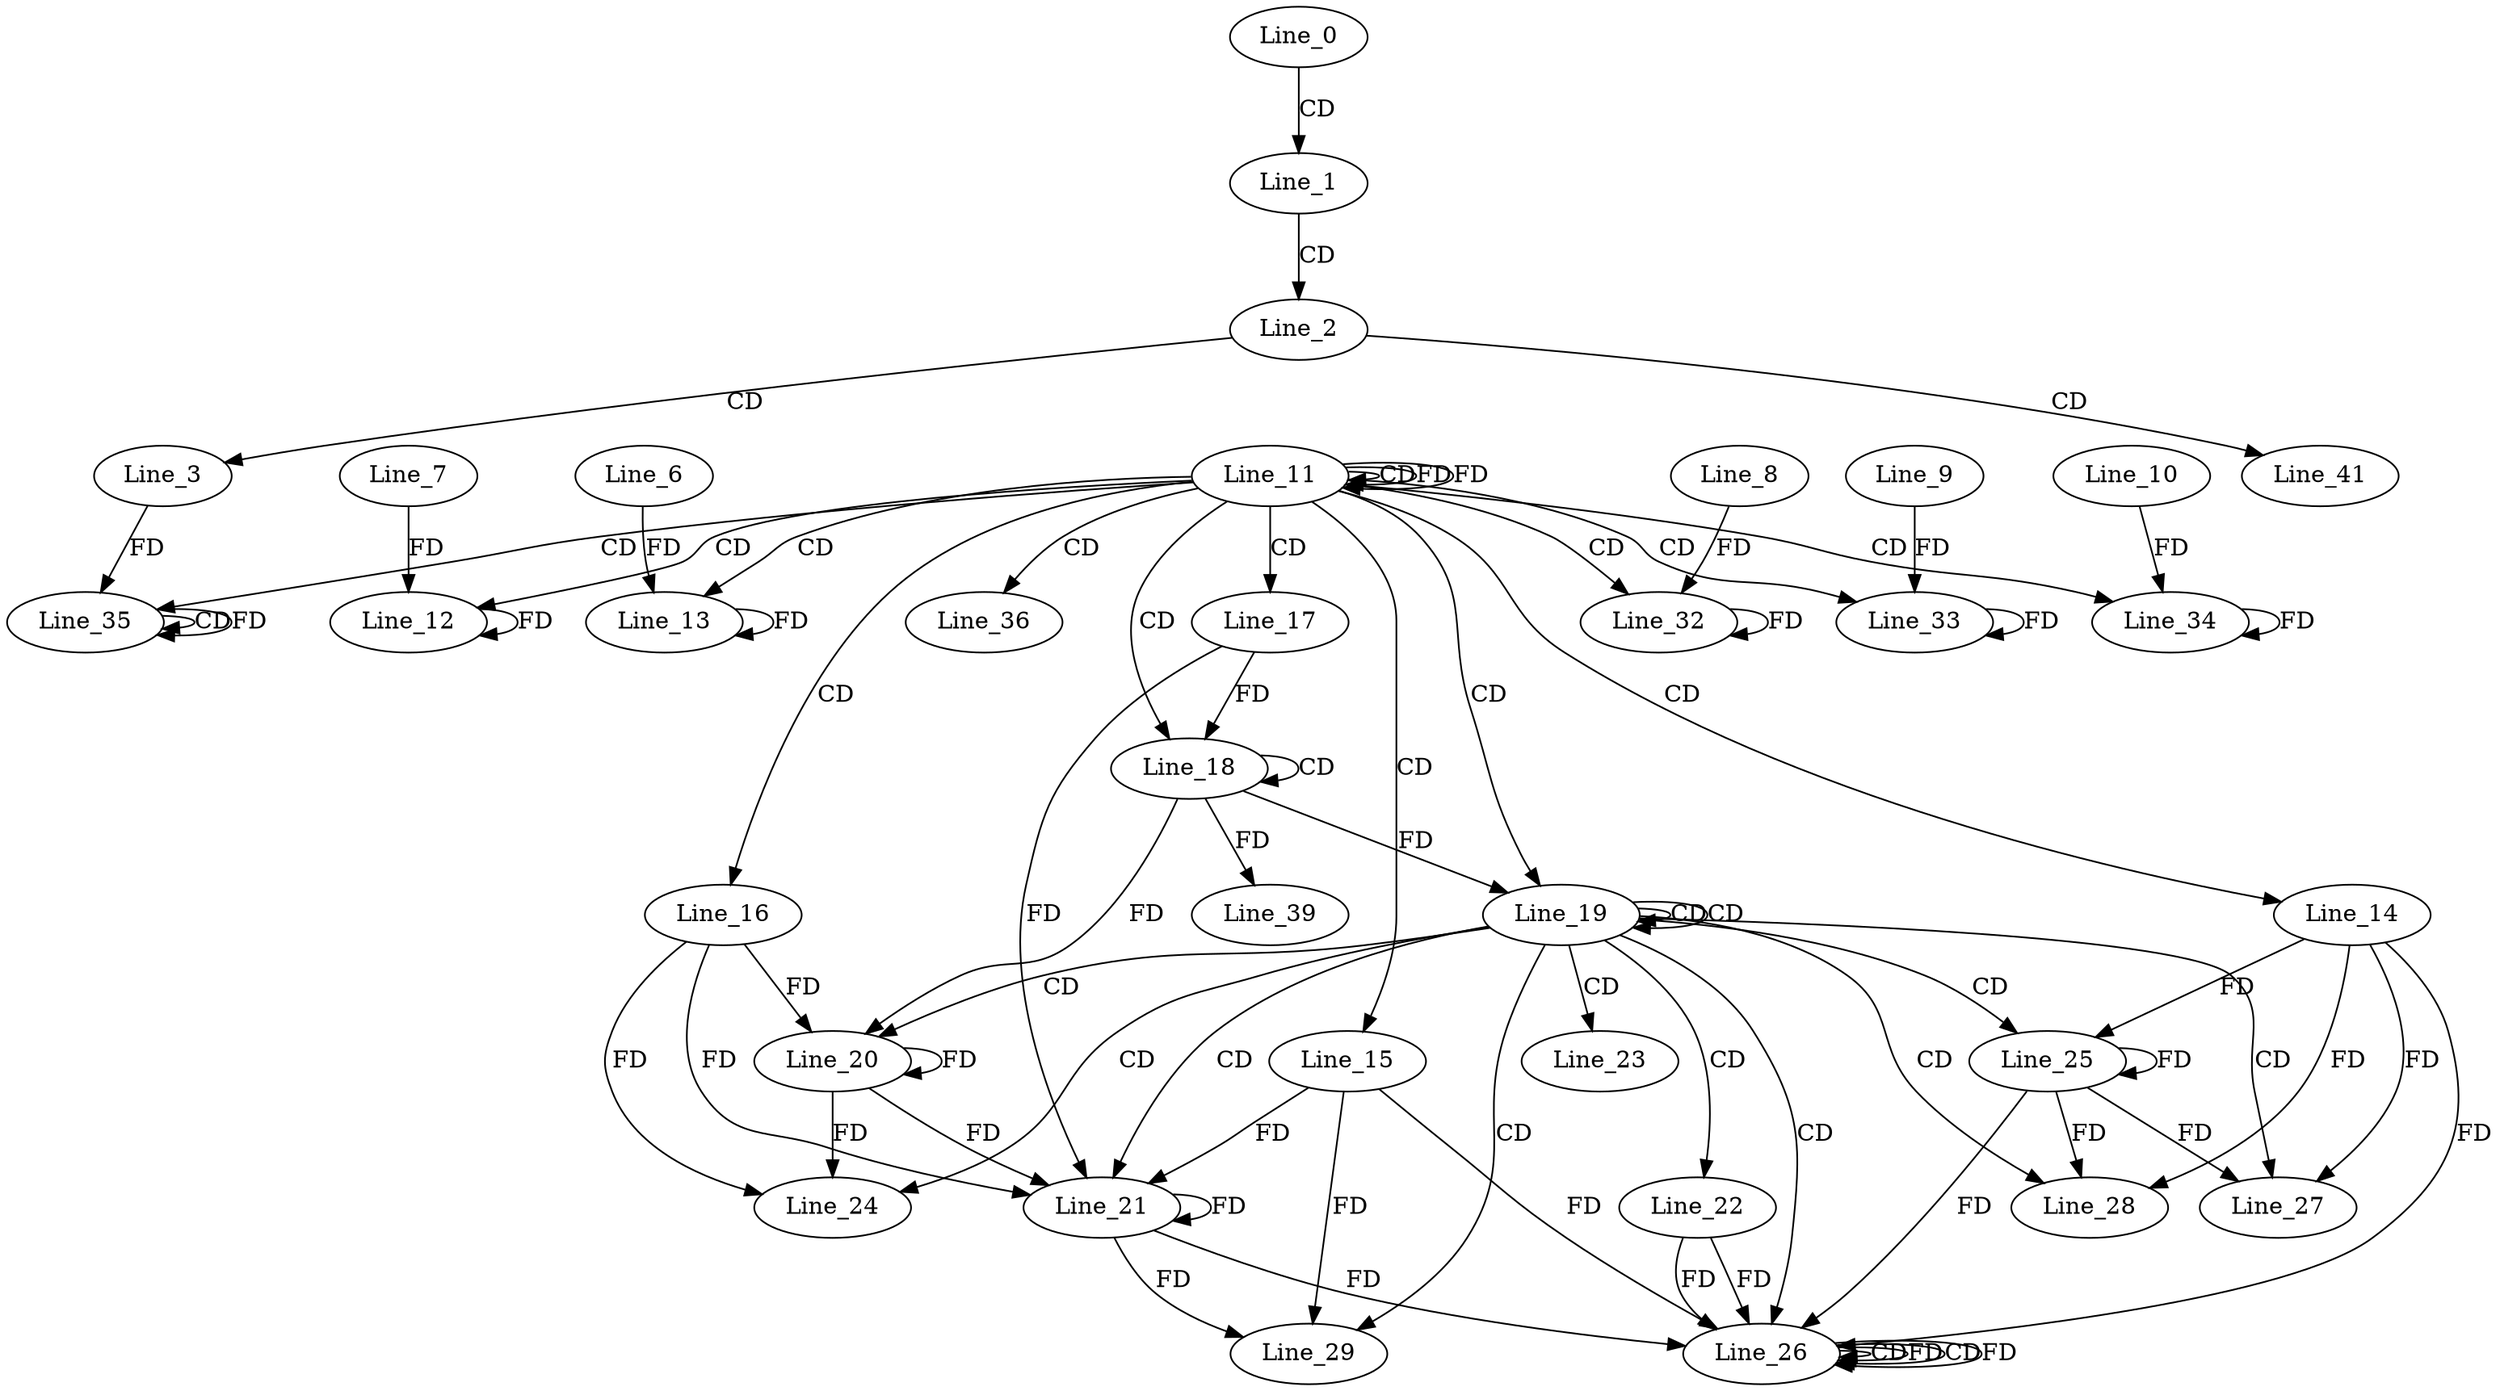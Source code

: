 digraph G {
  Line_0;
  Line_1;
  Line_2;
  Line_3;
  Line_11;
  Line_11;
  Line_11;
  Line_12;
  Line_7;
  Line_13;
  Line_6;
  Line_14;
  Line_15;
  Line_16;
  Line_17;
  Line_18;
  Line_18;
  Line_19;
  Line_19;
  Line_20;
  Line_20;
  Line_21;
  Line_21;
  Line_22;
  Line_23;
  Line_24;
  Line_24;
  Line_25;
  Line_26;
  Line_26;
  Line_26;
  Line_26;
  Line_27;
  Line_28;
  Line_29;
  Line_32;
  Line_8;
  Line_32;
  Line_33;
  Line_9;
  Line_33;
  Line_34;
  Line_10;
  Line_34;
  Line_35;
  Line_35;
  Line_36;
  Line_39;
  Line_41;
  Line_0 -> Line_1 [ label="CD" ];
  Line_1 -> Line_2 [ label="CD" ];
  Line_2 -> Line_3 [ label="CD" ];
  Line_11 -> Line_11 [ label="CD" ];
  Line_11 -> Line_11 [ label="FD" ];
  Line_11 -> Line_12 [ label="CD" ];
  Line_12 -> Line_12 [ label="FD" ];
  Line_7 -> Line_12 [ label="FD" ];
  Line_11 -> Line_13 [ label="CD" ];
  Line_13 -> Line_13 [ label="FD" ];
  Line_6 -> Line_13 [ label="FD" ];
  Line_11 -> Line_14 [ label="CD" ];
  Line_11 -> Line_15 [ label="CD" ];
  Line_11 -> Line_16 [ label="CD" ];
  Line_11 -> Line_17 [ label="CD" ];
  Line_11 -> Line_18 [ label="CD" ];
  Line_18 -> Line_18 [ label="CD" ];
  Line_17 -> Line_18 [ label="FD" ];
  Line_11 -> Line_19 [ label="CD" ];
  Line_19 -> Line_19 [ label="CD" ];
  Line_19 -> Line_19 [ label="CD" ];
  Line_18 -> Line_19 [ label="FD" ];
  Line_19 -> Line_20 [ label="CD" ];
  Line_20 -> Line_20 [ label="FD" ];
  Line_16 -> Line_20 [ label="FD" ];
  Line_18 -> Line_20 [ label="FD" ];
  Line_19 -> Line_21 [ label="CD" ];
  Line_21 -> Line_21 [ label="FD" ];
  Line_15 -> Line_21 [ label="FD" ];
  Line_17 -> Line_21 [ label="FD" ];
  Line_20 -> Line_21 [ label="FD" ];
  Line_16 -> Line_21 [ label="FD" ];
  Line_19 -> Line_22 [ label="CD" ];
  Line_19 -> Line_23 [ label="CD" ];
  Line_19 -> Line_24 [ label="CD" ];
  Line_20 -> Line_24 [ label="FD" ];
  Line_16 -> Line_24 [ label="FD" ];
  Line_19 -> Line_25 [ label="CD" ];
  Line_25 -> Line_25 [ label="FD" ];
  Line_14 -> Line_25 [ label="FD" ];
  Line_19 -> Line_26 [ label="CD" ];
  Line_26 -> Line_26 [ label="CD" ];
  Line_26 -> Line_26 [ label="FD" ];
  Line_22 -> Line_26 [ label="FD" ];
  Line_21 -> Line_26 [ label="FD" ];
  Line_15 -> Line_26 [ label="FD" ];
  Line_26 -> Line_26 [ label="CD" ];
  Line_25 -> Line_26 [ label="FD" ];
  Line_14 -> Line_26 [ label="FD" ];
  Line_26 -> Line_26 [ label="FD" ];
  Line_22 -> Line_26 [ label="FD" ];
  Line_19 -> Line_27 [ label="CD" ];
  Line_25 -> Line_27 [ label="FD" ];
  Line_14 -> Line_27 [ label="FD" ];
  Line_19 -> Line_28 [ label="CD" ];
  Line_25 -> Line_28 [ label="FD" ];
  Line_14 -> Line_28 [ label="FD" ];
  Line_19 -> Line_29 [ label="CD" ];
  Line_21 -> Line_29 [ label="FD" ];
  Line_15 -> Line_29 [ label="FD" ];
  Line_11 -> Line_32 [ label="CD" ];
  Line_32 -> Line_32 [ label="FD" ];
  Line_8 -> Line_32 [ label="FD" ];
  Line_11 -> Line_33 [ label="CD" ];
  Line_33 -> Line_33 [ label="FD" ];
  Line_9 -> Line_33 [ label="FD" ];
  Line_11 -> Line_34 [ label="CD" ];
  Line_34 -> Line_34 [ label="FD" ];
  Line_10 -> Line_34 [ label="FD" ];
  Line_11 -> Line_35 [ label="CD" ];
  Line_35 -> Line_35 [ label="CD" ];
  Line_35 -> Line_35 [ label="FD" ];
  Line_3 -> Line_35 [ label="FD" ];
  Line_11 -> Line_36 [ label="CD" ];
  Line_18 -> Line_39 [ label="FD" ];
  Line_2 -> Line_41 [ label="CD" ];
  Line_11 -> Line_11 [ label="FD" ];
}
